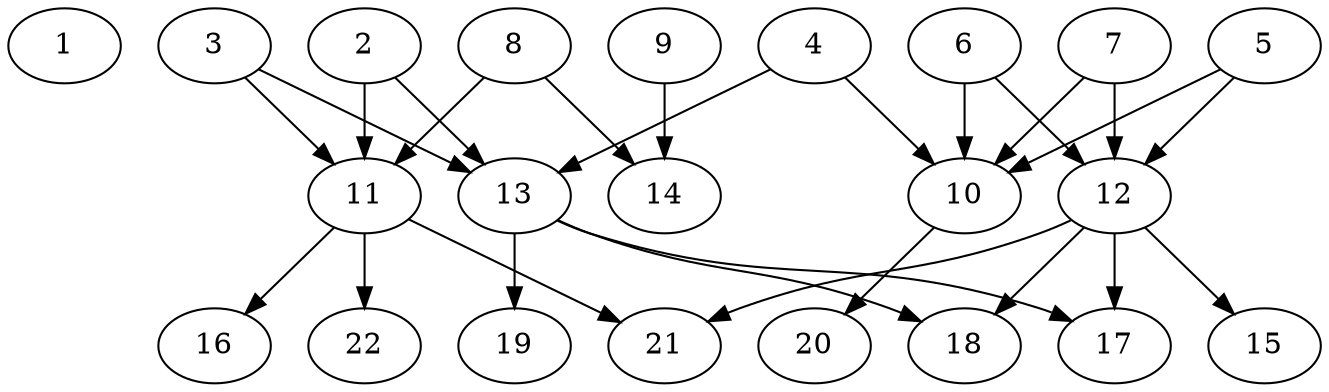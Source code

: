 // DAG (tier=2-normal, mode=compute, n=22, ccr=0.372, fat=0.652, density=0.470, regular=0.478, jump=0.102, mindata=524288, maxdata=8388608)
// DAG automatically generated by daggen at Sun Aug 24 16:33:33 2025
// /home/ermia/Project/Environments/daggen/bin/daggen --dot --ccr 0.372 --fat 0.652 --regular 0.478 --density 0.470 --jump 0.102 --mindata 524288 --maxdata 8388608 -n 22 
digraph G {
  1 [size="556107636532300288", alpha="0.08", expect_size="278053818266150144"]
  2 [size="2251799813685248000", alpha="0.04", expect_size="1125899906842624000"]
  2 -> 11 [size ="13743895347200"]
  2 -> 13 [size ="13743895347200"]
  3 [size="198223427965388192", alpha="0.20", expect_size="99111713982694096"]
  3 -> 11 [size ="121642063757312"]
  3 -> 13 [size ="121642063757312"]
  4 [size="272274642123167744", alpha="0.06", expect_size="136137321061583872"]
  4 -> 10 [size ="339529277898752"]
  4 -> 13 [size ="339529277898752"]
  5 [size="254831090504313728", alpha="0.14", expect_size="127415545252156864"]
  5 -> 10 [size ="212070586908672"]
  5 -> 12 [size ="212070586908672"]
  6 [size="74037830825090448", alpha="0.04", expect_size="37018915412545224"]
  6 -> 10 [size ="33420348489728"]
  6 -> 12 [size ="33420348489728"]
  7 [size="27043142808238208", alpha="0.08", expect_size="13521571404119104"]
  7 -> 10 [size ="490665653829632"]
  7 -> 12 [size ="490665653829632"]
  8 [size="13218314791903988", alpha="0.12", expect_size="6609157395951994"]
  8 -> 11 [size ="300481825996800"]
  8 -> 14 [size ="300481825996800"]
  9 [size="1437572243841722368", alpha="0.02", expect_size="718786121920861184"]
  9 -> 14 [size ="555552711114752"]
  10 [size="133976281015755210752", alpha="0.00", expect_size="66988140507877605376"]
  10 -> 20 [size ="209463617257472"]
  11 [size="144199647062617227264", alpha="0.07", expect_size="72099823531308613632"]
  11 -> 16 [size ="219988233289728"]
  11 -> 21 [size ="219988233289728"]
  11 -> 22 [size ="219988233289728"]
  12 [size="3583215497495946", alpha="0.18", expect_size="1791607748747973"]
  12 -> 15 [size ="64690671583232"]
  12 -> 17 [size ="64690671583232"]
  12 -> 18 [size ="64690671583232"]
  12 -> 21 [size ="64690671583232"]
  13 [size="7707198649150734336", alpha="0.08", expect_size="3853599324575367168"]
  13 -> 17 [size ="31214354300928"]
  13 -> 18 [size ="31214354300928"]
  13 -> 19 [size ="31214354300928"]
  14 [size="427936520966374144", alpha="0.15", expect_size="213968260483187072"]
  15 [size="53557400397755760", alpha="0.17", expect_size="26778700198877880"]
  16 [size="309820013796898688", alpha="0.12", expect_size="154910006898449344"]
  17 [size="1578124478016478", alpha="0.17", expect_size="789062239008239"]
  18 [size="11016836257771486", alpha="0.02", expect_size="5508418128885743"]
  19 [size="38351629784516248", alpha="0.08", expect_size="19175814892258124"]
  20 [size="200832485999556032", alpha="0.17", expect_size="100416242999778016"]
  21 [size="5598183750836944896", alpha="0.19", expect_size="2799091875418472448"]
  22 [size="67625997015093616", alpha="0.06", expect_size="33812998507546808"]
}
